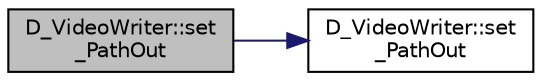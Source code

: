 digraph "D_VideoWriter::set_PathOut"
{
 // LATEX_PDF_SIZE
  edge [fontname="Helvetica",fontsize="10",labelfontname="Helvetica",labelfontsize="10"];
  node [fontname="Helvetica",fontsize="10",shape=record];
  rankdir="LR";
  Node1 [label="D_VideoWriter::set\l_PathOut",height=0.2,width=0.4,color="black", fillcolor="grey75", style="filled", fontcolor="black",tooltip=" "];
  Node1 -> Node2 [color="midnightblue",fontsize="10",style="solid",fontname="Helvetica"];
  Node2 [label="D_VideoWriter::set\l_PathOut",height=0.2,width=0.4,color="black", fillcolor="white", style="filled",URL="$class_d___video_writer.html#a243e983ff9439e139ebf40915bc3be12",tooltip=" "];
}
